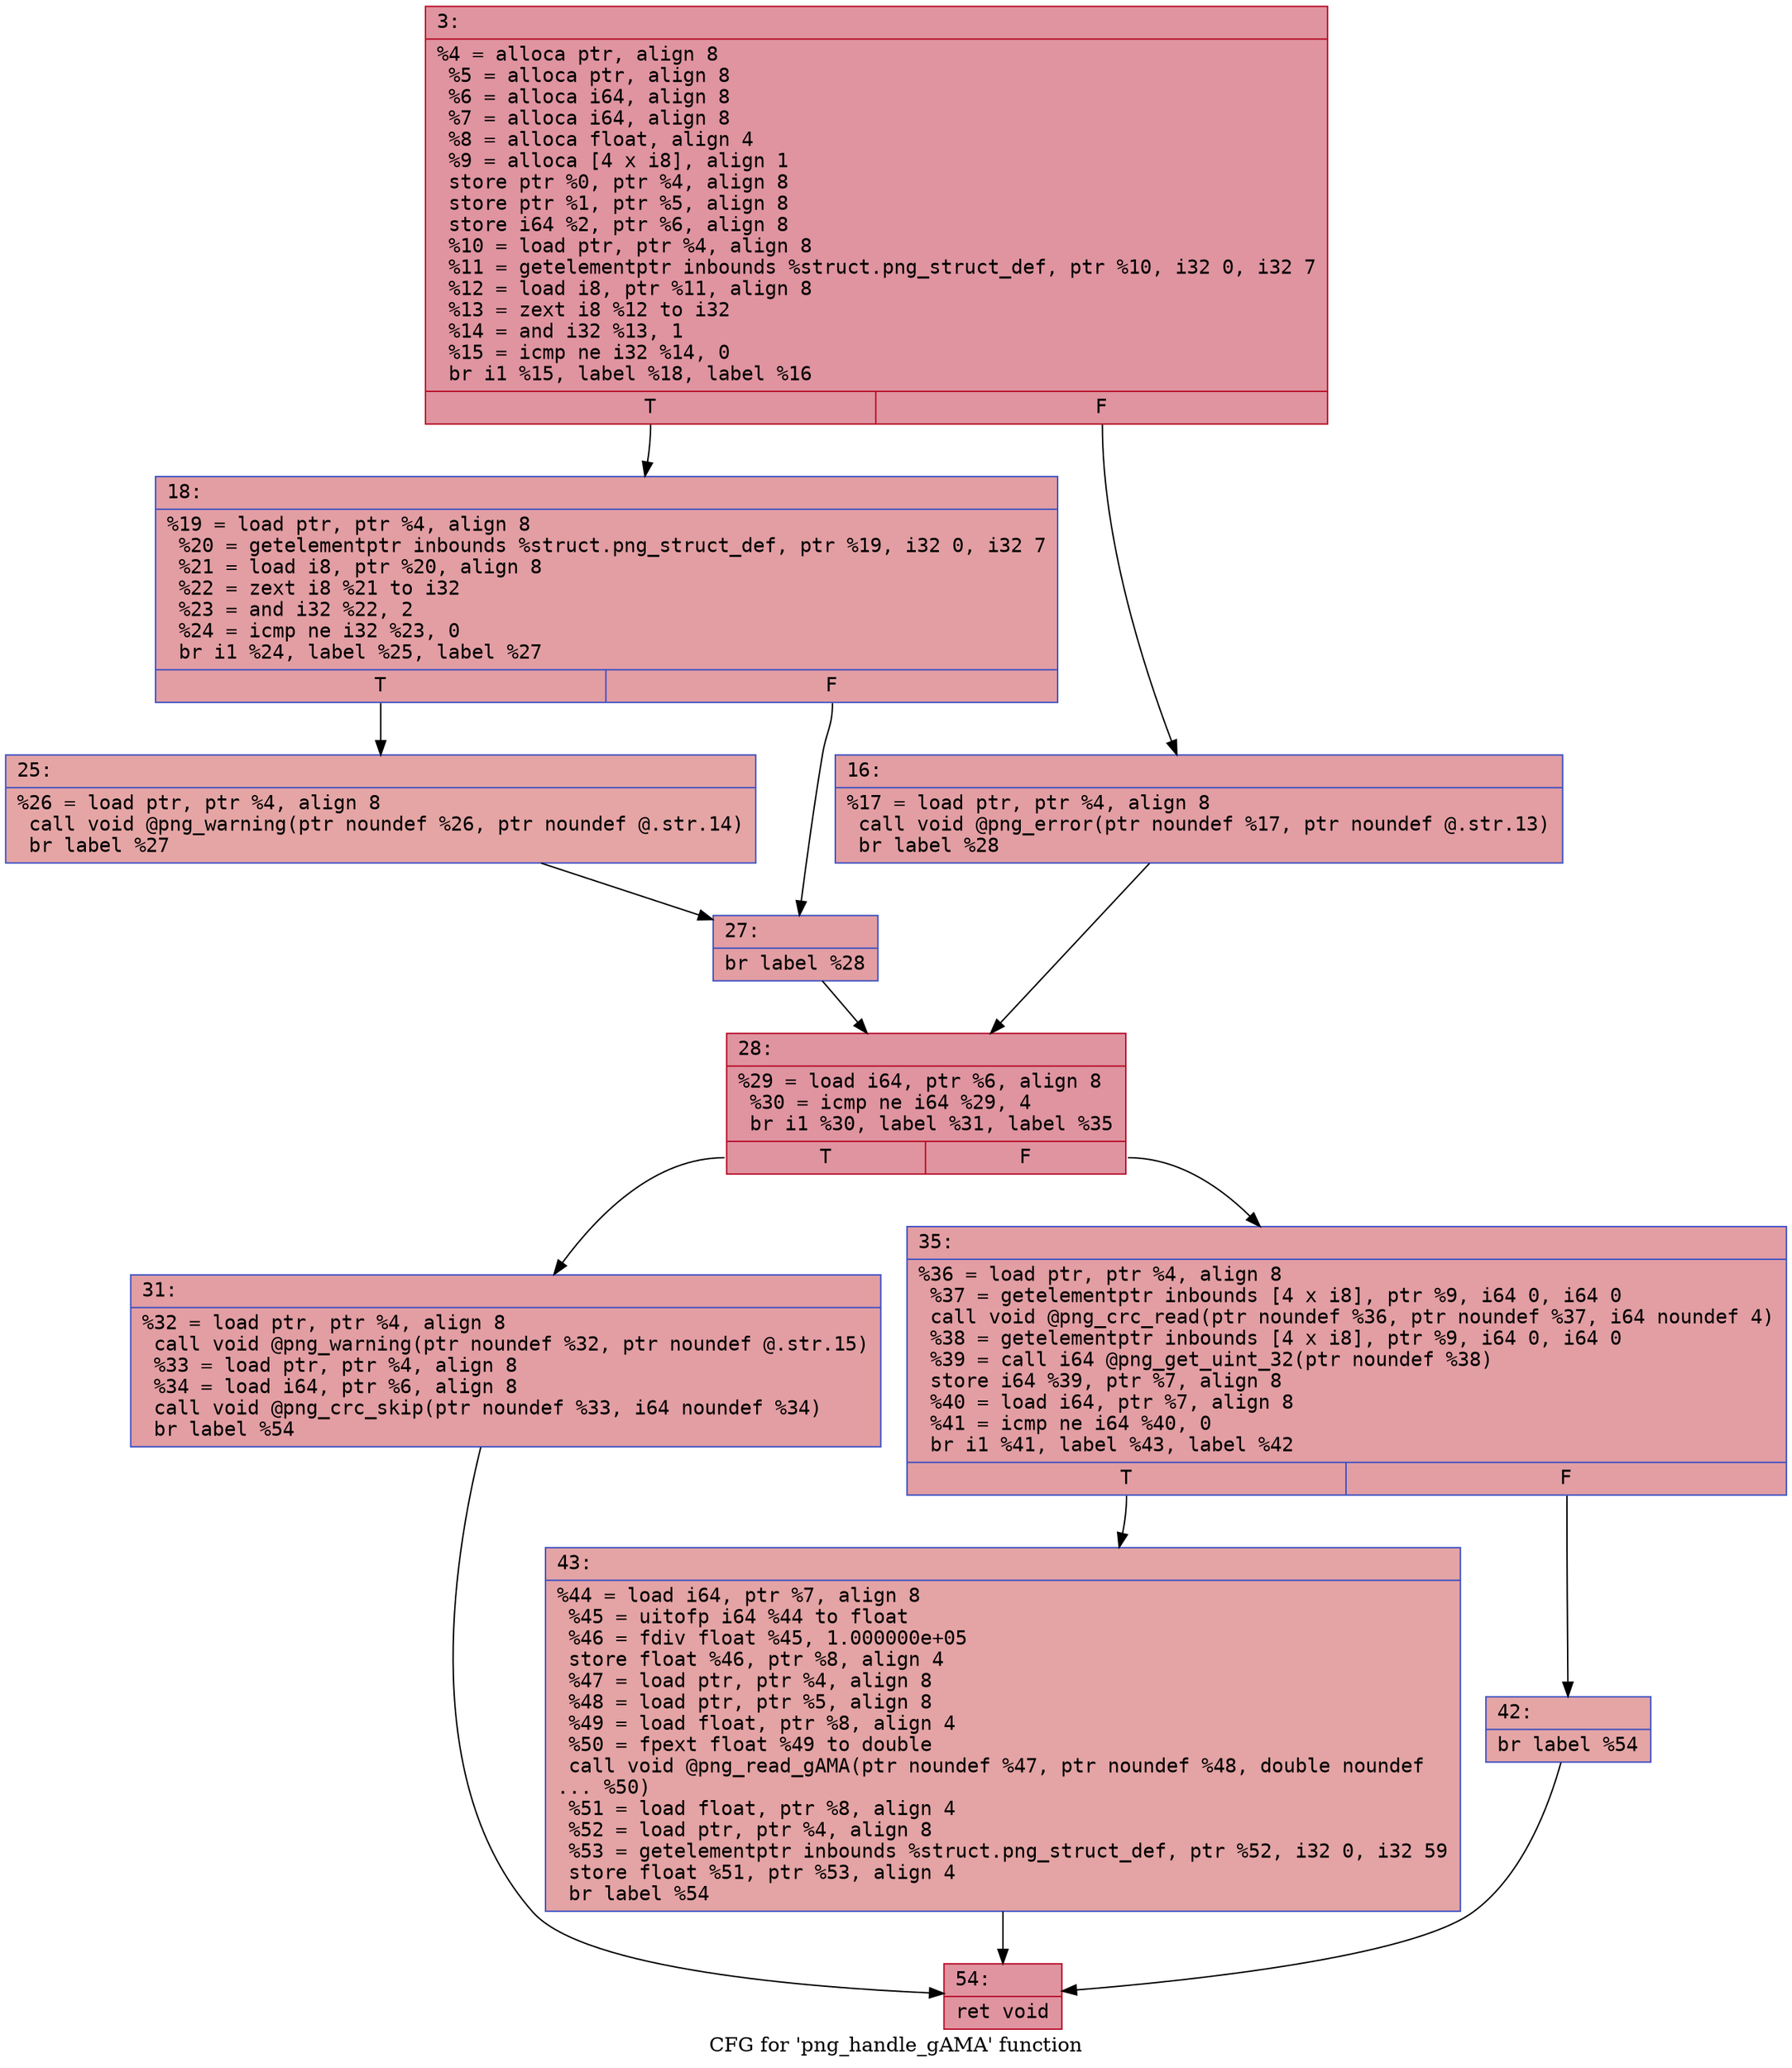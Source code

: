 digraph "CFG for 'png_handle_gAMA' function" {
	label="CFG for 'png_handle_gAMA' function";

	Node0x600001f7b660 [shape=record,color="#b70d28ff", style=filled, fillcolor="#b70d2870" fontname="Courier",label="{3:\l|  %4 = alloca ptr, align 8\l  %5 = alloca ptr, align 8\l  %6 = alloca i64, align 8\l  %7 = alloca i64, align 8\l  %8 = alloca float, align 4\l  %9 = alloca [4 x i8], align 1\l  store ptr %0, ptr %4, align 8\l  store ptr %1, ptr %5, align 8\l  store i64 %2, ptr %6, align 8\l  %10 = load ptr, ptr %4, align 8\l  %11 = getelementptr inbounds %struct.png_struct_def, ptr %10, i32 0, i32 7\l  %12 = load i8, ptr %11, align 8\l  %13 = zext i8 %12 to i32\l  %14 = and i32 %13, 1\l  %15 = icmp ne i32 %14, 0\l  br i1 %15, label %18, label %16\l|{<s0>T|<s1>F}}"];
	Node0x600001f7b660:s0 -> Node0x600001f7b700[tooltip="3 -> 18\nProbability 50.00%" ];
	Node0x600001f7b660:s1 -> Node0x600001f7b6b0[tooltip="3 -> 16\nProbability 50.00%" ];
	Node0x600001f7b6b0 [shape=record,color="#3d50c3ff", style=filled, fillcolor="#be242e70" fontname="Courier",label="{16:\l|  %17 = load ptr, ptr %4, align 8\l  call void @png_error(ptr noundef %17, ptr noundef @.str.13)\l  br label %28\l}"];
	Node0x600001f7b6b0 -> Node0x600001f7b7f0[tooltip="16 -> 28\nProbability 100.00%" ];
	Node0x600001f7b700 [shape=record,color="#3d50c3ff", style=filled, fillcolor="#be242e70" fontname="Courier",label="{18:\l|  %19 = load ptr, ptr %4, align 8\l  %20 = getelementptr inbounds %struct.png_struct_def, ptr %19, i32 0, i32 7\l  %21 = load i8, ptr %20, align 8\l  %22 = zext i8 %21 to i32\l  %23 = and i32 %22, 2\l  %24 = icmp ne i32 %23, 0\l  br i1 %24, label %25, label %27\l|{<s0>T|<s1>F}}"];
	Node0x600001f7b700:s0 -> Node0x600001f7b750[tooltip="18 -> 25\nProbability 50.00%" ];
	Node0x600001f7b700:s1 -> Node0x600001f7b7a0[tooltip="18 -> 27\nProbability 50.00%" ];
	Node0x600001f7b750 [shape=record,color="#3d50c3ff", style=filled, fillcolor="#c5333470" fontname="Courier",label="{25:\l|  %26 = load ptr, ptr %4, align 8\l  call void @png_warning(ptr noundef %26, ptr noundef @.str.14)\l  br label %27\l}"];
	Node0x600001f7b750 -> Node0x600001f7b7a0[tooltip="25 -> 27\nProbability 100.00%" ];
	Node0x600001f7b7a0 [shape=record,color="#3d50c3ff", style=filled, fillcolor="#be242e70" fontname="Courier",label="{27:\l|  br label %28\l}"];
	Node0x600001f7b7a0 -> Node0x600001f7b7f0[tooltip="27 -> 28\nProbability 100.00%" ];
	Node0x600001f7b7f0 [shape=record,color="#b70d28ff", style=filled, fillcolor="#b70d2870" fontname="Courier",label="{28:\l|  %29 = load i64, ptr %6, align 8\l  %30 = icmp ne i64 %29, 4\l  br i1 %30, label %31, label %35\l|{<s0>T|<s1>F}}"];
	Node0x600001f7b7f0:s0 -> Node0x600001f7b840[tooltip="28 -> 31\nProbability 50.00%" ];
	Node0x600001f7b7f0:s1 -> Node0x600001f7b890[tooltip="28 -> 35\nProbability 50.00%" ];
	Node0x600001f7b840 [shape=record,color="#3d50c3ff", style=filled, fillcolor="#be242e70" fontname="Courier",label="{31:\l|  %32 = load ptr, ptr %4, align 8\l  call void @png_warning(ptr noundef %32, ptr noundef @.str.15)\l  %33 = load ptr, ptr %4, align 8\l  %34 = load i64, ptr %6, align 8\l  call void @png_crc_skip(ptr noundef %33, i64 noundef %34)\l  br label %54\l}"];
	Node0x600001f7b840 -> Node0x600001f7b980[tooltip="31 -> 54\nProbability 100.00%" ];
	Node0x600001f7b890 [shape=record,color="#3d50c3ff", style=filled, fillcolor="#be242e70" fontname="Courier",label="{35:\l|  %36 = load ptr, ptr %4, align 8\l  %37 = getelementptr inbounds [4 x i8], ptr %9, i64 0, i64 0\l  call void @png_crc_read(ptr noundef %36, ptr noundef %37, i64 noundef 4)\l  %38 = getelementptr inbounds [4 x i8], ptr %9, i64 0, i64 0\l  %39 = call i64 @png_get_uint_32(ptr noundef %38)\l  store i64 %39, ptr %7, align 8\l  %40 = load i64, ptr %7, align 8\l  %41 = icmp ne i64 %40, 0\l  br i1 %41, label %43, label %42\l|{<s0>T|<s1>F}}"];
	Node0x600001f7b890:s0 -> Node0x600001f7b930[tooltip="35 -> 43\nProbability 62.50%" ];
	Node0x600001f7b890:s1 -> Node0x600001f7b8e0[tooltip="35 -> 42\nProbability 37.50%" ];
	Node0x600001f7b8e0 [shape=record,color="#3d50c3ff", style=filled, fillcolor="#c5333470" fontname="Courier",label="{42:\l|  br label %54\l}"];
	Node0x600001f7b8e0 -> Node0x600001f7b980[tooltip="42 -> 54\nProbability 100.00%" ];
	Node0x600001f7b930 [shape=record,color="#3d50c3ff", style=filled, fillcolor="#c32e3170" fontname="Courier",label="{43:\l|  %44 = load i64, ptr %7, align 8\l  %45 = uitofp i64 %44 to float\l  %46 = fdiv float %45, 1.000000e+05\l  store float %46, ptr %8, align 4\l  %47 = load ptr, ptr %4, align 8\l  %48 = load ptr, ptr %5, align 8\l  %49 = load float, ptr %8, align 4\l  %50 = fpext float %49 to double\l  call void @png_read_gAMA(ptr noundef %47, ptr noundef %48, double noundef\l... %50)\l  %51 = load float, ptr %8, align 4\l  %52 = load ptr, ptr %4, align 8\l  %53 = getelementptr inbounds %struct.png_struct_def, ptr %52, i32 0, i32 59\l  store float %51, ptr %53, align 4\l  br label %54\l}"];
	Node0x600001f7b930 -> Node0x600001f7b980[tooltip="43 -> 54\nProbability 100.00%" ];
	Node0x600001f7b980 [shape=record,color="#b70d28ff", style=filled, fillcolor="#b70d2870" fontname="Courier",label="{54:\l|  ret void\l}"];
}

